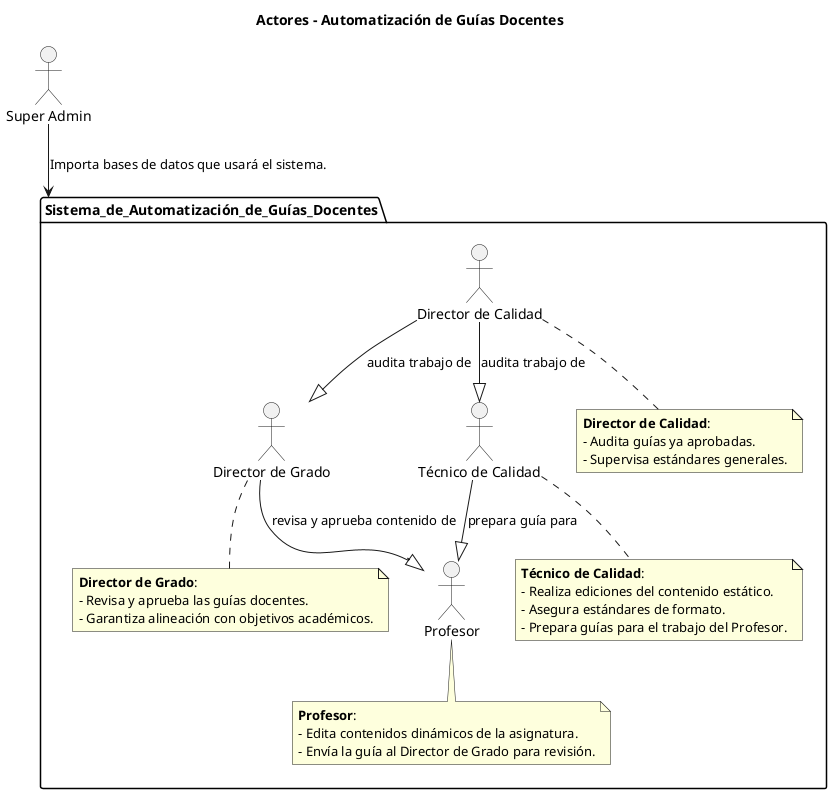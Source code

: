 @startuml
title Actores - Automatización de Guías Docentes

actor "Super Admin" as SuperAdmin

package Sistema_de_Automatización_de_Guías_Docentes {
  actor "Director de Calidad" as DireccionDeCalidad
  actor "Director de Grado" as DirectorDeGrado
  actor "Técnico de Calidad" as TecnicoDeCalidad
  actor Profesor

  DireccionDeCalidad --|> DirectorDeGrado : audita trabajo de
  DireccionDeCalidad --|> TecnicoDeCalidad : audita trabajo de

  DirectorDeGrado --|> Profesor : revisa y aprueba contenido de
  TecnicoDeCalidad --|> Profesor : prepara guía para

  note bottom of TecnicoDeCalidad
    **Técnico de Calidad**:
    - Realiza ediciones del contenido estático.
    - Asegura estándares de formato.
    - Prepara guías para el trabajo del Profesor.
  end note

  note bottom of Profesor
    **Profesor**:
    - Edita contenidos dinámicos de la asignatura.
    - Envía la guía al Director de Grado para revisión.
  end note

  note bottom of DirectorDeGrado
    **Director de Grado**:
    - Revisa y aprueba las guías docentes.
    - Garantiza alineación con objetivos académicos.
  end note

  note bottom of DireccionDeCalidad
    **Director de Calidad**:
    - Audita guías ya aprobadas.
    - Supervisa estándares generales.
  end note
}

SuperAdmin --> Sistema_de_Automatización_de_Guías_Docentes : Importa bases de datos que usará el sistema.
@enduml
